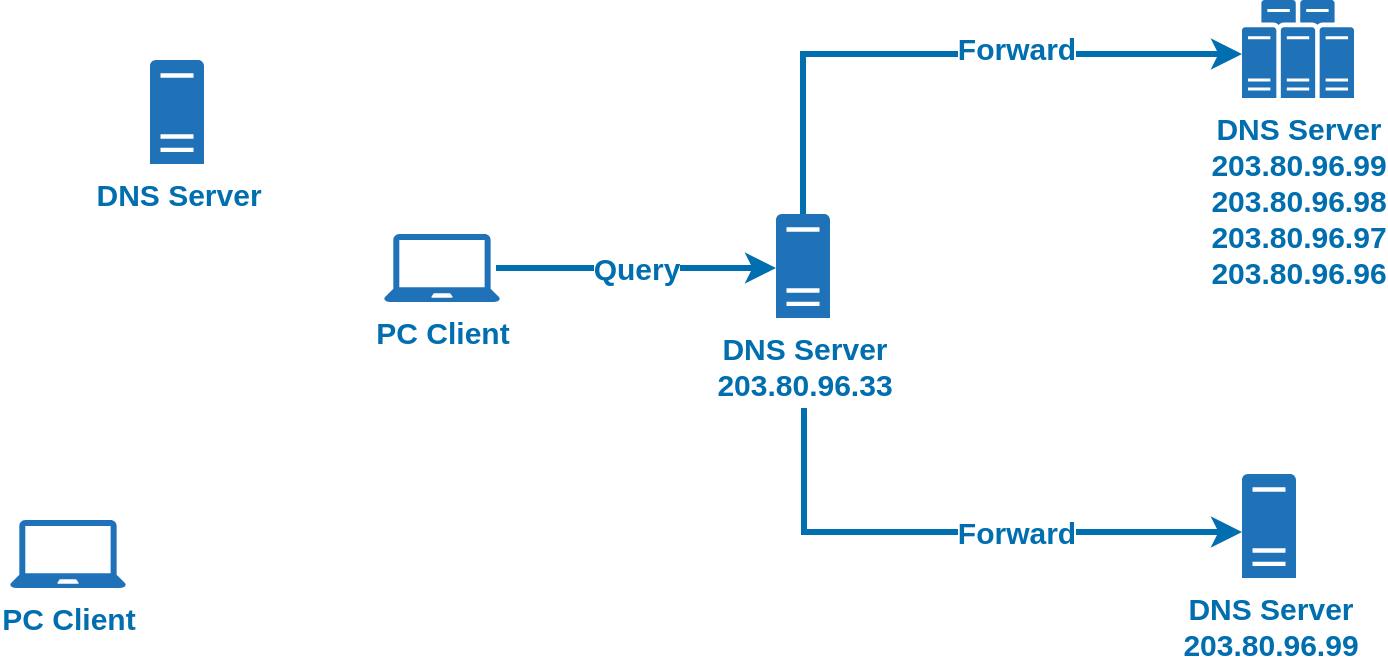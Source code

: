 <mxfile version="15.1.4" type="github">
  <diagram id="qgfwTgc8J1ceRvrJW_r9" name="Page-1">
    <mxGraphModel dx="1422" dy="832" grid="0" gridSize="1" guides="1" tooltips="1" connect="1" arrows="1" fold="1" page="1" pageScale="1" pageWidth="1200" pageHeight="1920" background="#FFFFFF" math="0" shadow="0">
      <root>
        <mxCell id="0" />
        <mxCell id="1" parent="0" />
        <mxCell id="RxgWvyqrx6Sn8ADDrMQa-3" value="&lt;b&gt;&lt;font style=&quot;font-size: 15px&quot; color=&quot;#006eaf&quot;&gt;Query&lt;/font&gt;&lt;/b&gt;" style="edgeStyle=orthogonalEdgeStyle;rounded=0;orthogonalLoop=1;jettySize=auto;html=1;fillColor=#1ba1e2;strokeWidth=3;strokeColor=#006EAF;" parent="1" edge="1">
          <mxGeometry relative="1" as="geometry">
            <mxPoint x="391" y="287" as="sourcePoint" />
            <mxPoint x="531" y="287" as="targetPoint" />
          </mxGeometry>
        </mxCell>
        <mxCell id="RxgWvyqrx6Sn8ADDrMQa-13" value="&lt;font style=&quot;font-size: 15px&quot; color=&quot;#006eaf&quot;&gt;&lt;b&gt;PC Client&lt;/b&gt;&lt;/font&gt;" style="pointerEvents=1;shadow=0;dashed=0;html=1;strokeColor=none;labelPosition=center;verticalLabelPosition=bottom;verticalAlign=top;outlineConnect=0;align=center;shape=mxgraph.office.devices.laptop;fillColor=#2072B8;" parent="1" vertex="1">
          <mxGeometry x="335" y="270" width="58" height="34" as="geometry" />
        </mxCell>
        <mxCell id="iKQYUACnMpvooSJu9w_w-7" style="edgeStyle=orthogonalEdgeStyle;rounded=0;orthogonalLoop=1;jettySize=auto;html=1;fontSize=15;fontColor=#006EAF;strokeColor=#006EAF;strokeWidth=3;fillColor=#0050ef;" parent="1" source="RxgWvyqrx6Sn8ADDrMQa-15" edge="1">
          <mxGeometry relative="1" as="geometry">
            <Array as="points">
              <mxPoint x="545" y="180" />
            </Array>
            <mxPoint x="764" y="180" as="targetPoint" />
          </mxGeometry>
        </mxCell>
        <mxCell id="iKQYUACnMpvooSJu9w_w-8" value="&lt;b style=&quot;font-size: 15px;&quot;&gt;Forward&lt;/b&gt;" style="edgeLabel;html=1;align=center;verticalAlign=middle;resizable=0;points=[];fontSize=15;fontColor=#006EAF;" parent="iKQYUACnMpvooSJu9w_w-7" vertex="1" connectable="0">
          <mxGeometry x="-0.048" y="3" relative="1" as="geometry">
            <mxPoint x="44" as="offset" />
          </mxGeometry>
        </mxCell>
        <mxCell id="iKQYUACnMpvooSJu9w_w-14" value="&lt;b&gt;Forward&lt;/b&gt;" style="edgeStyle=orthogonalEdgeStyle;rounded=0;jumpSize=6;orthogonalLoop=1;jettySize=auto;html=1;fontSize=15;fontColor=#006EAF;strokeColor=#006EAF;strokeWidth=3;fillColor=#0050ef;verticalAlign=middle;bendable=0;align=center;" parent="1" target="iKQYUACnMpvooSJu9w_w-6" edge="1">
          <mxGeometry x="0.196" relative="1" as="geometry">
            <mxPoint x="545" y="357" as="sourcePoint" />
            <Array as="points">
              <mxPoint x="545" y="419" />
            </Array>
            <mxPoint as="offset" />
          </mxGeometry>
        </mxCell>
        <mxCell id="RxgWvyqrx6Sn8ADDrMQa-15" value="&lt;b style=&quot;font-size: 15px&quot;&gt;&lt;font&gt;DNS Server&lt;br&gt;203.80.96.33&lt;/font&gt;&lt;/b&gt;" style="pointerEvents=1;shadow=0;dashed=0;html=1;strokeColor=none;labelPosition=center;verticalLabelPosition=bottom;verticalAlign=top;outlineConnect=0;align=center;shape=mxgraph.office.servers.physical_host;fillColor=#2072B8;fontColor=#006EAF;" parent="1" vertex="1">
          <mxGeometry x="531" y="260" width="27" height="52" as="geometry" />
        </mxCell>
        <mxCell id="iKQYUACnMpvooSJu9w_w-6" value="&lt;b style=&quot;font-size: 15px&quot;&gt;&lt;font&gt;DNS Server&lt;br&gt;203.80.96.99&lt;/font&gt;&lt;/b&gt;" style="pointerEvents=1;shadow=0;dashed=0;html=1;strokeColor=none;labelPosition=center;verticalLabelPosition=bottom;verticalAlign=top;outlineConnect=0;align=center;shape=mxgraph.office.servers.physical_host;fillColor=#2072B8;fontColor=#006EAF;" parent="1" vertex="1">
          <mxGeometry x="764" y="390" width="27" height="52" as="geometry" />
        </mxCell>
        <mxCell id="085dgqSLcnuGZcEoX93T-2" value="&lt;b style=&quot;color: rgb(0 , 110 , 175) ; font-size: 15px&quot;&gt;DNS Server&lt;br&gt;203.80.96.99&lt;br&gt;&lt;/b&gt;&lt;b style=&quot;color: rgb(0 , 110 , 175) ; font-size: 15px&quot;&gt;203.80.96.98&lt;br&gt;&lt;/b&gt;&lt;b style=&quot;color: rgb(0 , 110 , 175) ; font-size: 15px&quot;&gt;203.80.96.97&lt;br&gt;&lt;/b&gt;&lt;b style=&quot;color: rgb(0 , 110 , 175) ; font-size: 15px&quot;&gt;203.80.96.96&lt;/b&gt;&lt;b style=&quot;color: rgb(0 , 110 , 175) ; font-size: 15px&quot;&gt;&lt;br&gt;&lt;/b&gt;" style="sketch=0;pointerEvents=1;shadow=0;dashed=0;html=1;strokeColor=none;labelPosition=center;verticalLabelPosition=bottom;verticalAlign=top;outlineConnect=0;align=center;shape=mxgraph.office.servers.physical_host_farm;fillColor=#2072B8;" vertex="1" parent="1">
          <mxGeometry x="764" y="153" width="56" height="49" as="geometry" />
        </mxCell>
        <mxCell id="085dgqSLcnuGZcEoX93T-6" value="&lt;b style=&quot;font-size: 15px&quot;&gt;&lt;font&gt;DNS Server&lt;br&gt;&lt;/font&gt;&lt;/b&gt;" style="pointerEvents=1;shadow=0;dashed=0;html=1;strokeColor=none;labelPosition=center;verticalLabelPosition=bottom;verticalAlign=top;outlineConnect=0;align=center;shape=mxgraph.office.servers.physical_host;fillColor=#2072B8;fontColor=#006EAF;" vertex="1" parent="1">
          <mxGeometry x="218" y="183" width="27" height="52" as="geometry" />
        </mxCell>
        <mxCell id="085dgqSLcnuGZcEoX93T-7" value="&lt;font style=&quot;font-size: 15px&quot; color=&quot;#006eaf&quot;&gt;&lt;b&gt;PC Client&lt;/b&gt;&lt;/font&gt;" style="pointerEvents=1;shadow=0;dashed=0;html=1;strokeColor=none;labelPosition=center;verticalLabelPosition=bottom;verticalAlign=top;outlineConnect=0;align=center;shape=mxgraph.office.devices.laptop;fillColor=#2072B8;" vertex="1" parent="1">
          <mxGeometry x="148" y="413" width="58" height="34" as="geometry" />
        </mxCell>
      </root>
    </mxGraphModel>
  </diagram>
</mxfile>
